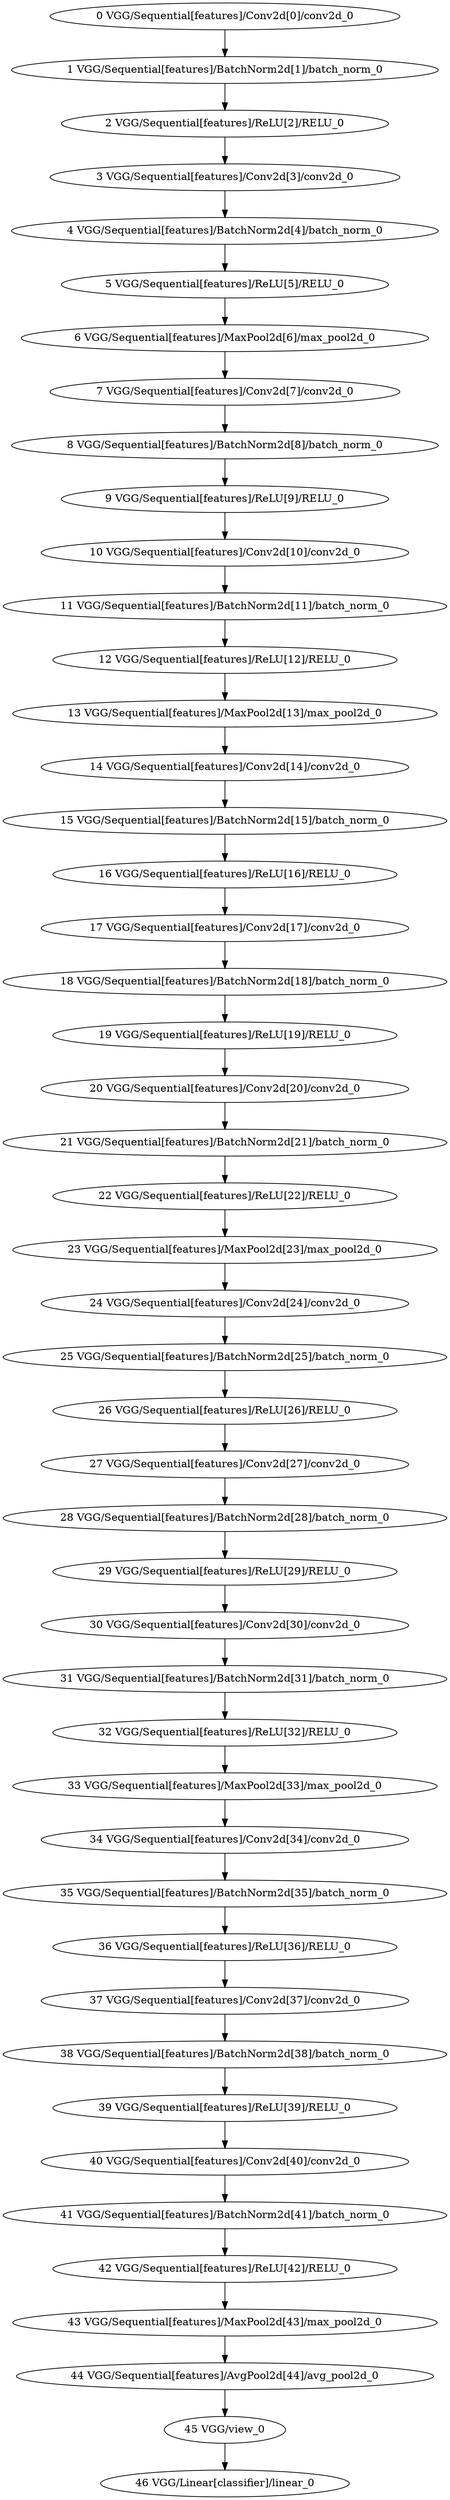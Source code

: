 strict digraph  {
"0 VGG/Sequential[features]/Conv2d[0]/conv2d_0" [id=0, type=conv2d];
"1 VGG/Sequential[features]/BatchNorm2d[1]/batch_norm_0" [id=1, type=batch_norm];
"2 VGG/Sequential[features]/ReLU[2]/RELU_0" [id=2, type=RELU];
"3 VGG/Sequential[features]/Conv2d[3]/conv2d_0" [id=3, type=conv2d];
"4 VGG/Sequential[features]/BatchNorm2d[4]/batch_norm_0" [id=4, type=batch_norm];
"5 VGG/Sequential[features]/ReLU[5]/RELU_0" [id=5, type=RELU];
"6 VGG/Sequential[features]/MaxPool2d[6]/max_pool2d_0" [id=6, type=max_pool2d];
"7 VGG/Sequential[features]/Conv2d[7]/conv2d_0" [id=7, type=conv2d];
"8 VGG/Sequential[features]/BatchNorm2d[8]/batch_norm_0" [id=8, type=batch_norm];
"9 VGG/Sequential[features]/ReLU[9]/RELU_0" [id=9, type=RELU];
"10 VGG/Sequential[features]/Conv2d[10]/conv2d_0" [id=10, type=conv2d];
"11 VGG/Sequential[features]/BatchNorm2d[11]/batch_norm_0" [id=11, type=batch_norm];
"12 VGG/Sequential[features]/ReLU[12]/RELU_0" [id=12, type=RELU];
"13 VGG/Sequential[features]/MaxPool2d[13]/max_pool2d_0" [id=13, type=max_pool2d];
"14 VGG/Sequential[features]/Conv2d[14]/conv2d_0" [id=14, type=conv2d];
"15 VGG/Sequential[features]/BatchNorm2d[15]/batch_norm_0" [id=15, type=batch_norm];
"16 VGG/Sequential[features]/ReLU[16]/RELU_0" [id=16, type=RELU];
"17 VGG/Sequential[features]/Conv2d[17]/conv2d_0" [id=17, type=conv2d];
"18 VGG/Sequential[features]/BatchNorm2d[18]/batch_norm_0" [id=18, type=batch_norm];
"19 VGG/Sequential[features]/ReLU[19]/RELU_0" [id=19, type=RELU];
"20 VGG/Sequential[features]/Conv2d[20]/conv2d_0" [id=20, type=conv2d];
"21 VGG/Sequential[features]/BatchNorm2d[21]/batch_norm_0" [id=21, type=batch_norm];
"22 VGG/Sequential[features]/ReLU[22]/RELU_0" [id=22, type=RELU];
"23 VGG/Sequential[features]/MaxPool2d[23]/max_pool2d_0" [id=23, type=max_pool2d];
"24 VGG/Sequential[features]/Conv2d[24]/conv2d_0" [id=24, type=conv2d];
"25 VGG/Sequential[features]/BatchNorm2d[25]/batch_norm_0" [id=25, type=batch_norm];
"26 VGG/Sequential[features]/ReLU[26]/RELU_0" [id=26, type=RELU];
"27 VGG/Sequential[features]/Conv2d[27]/conv2d_0" [id=27, type=conv2d];
"28 VGG/Sequential[features]/BatchNorm2d[28]/batch_norm_0" [id=28, type=batch_norm];
"29 VGG/Sequential[features]/ReLU[29]/RELU_0" [id=29, type=RELU];
"30 VGG/Sequential[features]/Conv2d[30]/conv2d_0" [id=30, type=conv2d];
"31 VGG/Sequential[features]/BatchNorm2d[31]/batch_norm_0" [id=31, type=batch_norm];
"32 VGG/Sequential[features]/ReLU[32]/RELU_0" [id=32, type=RELU];
"33 VGG/Sequential[features]/MaxPool2d[33]/max_pool2d_0" [id=33, type=max_pool2d];
"34 VGG/Sequential[features]/Conv2d[34]/conv2d_0" [id=34, type=conv2d];
"35 VGG/Sequential[features]/BatchNorm2d[35]/batch_norm_0" [id=35, type=batch_norm];
"36 VGG/Sequential[features]/ReLU[36]/RELU_0" [id=36, type=RELU];
"37 VGG/Sequential[features]/Conv2d[37]/conv2d_0" [id=37, type=conv2d];
"38 VGG/Sequential[features]/BatchNorm2d[38]/batch_norm_0" [id=38, type=batch_norm];
"39 VGG/Sequential[features]/ReLU[39]/RELU_0" [id=39, type=RELU];
"40 VGG/Sequential[features]/Conv2d[40]/conv2d_0" [id=40, type=conv2d];
"41 VGG/Sequential[features]/BatchNorm2d[41]/batch_norm_0" [id=41, type=batch_norm];
"42 VGG/Sequential[features]/ReLU[42]/RELU_0" [id=42, type=RELU];
"43 VGG/Sequential[features]/MaxPool2d[43]/max_pool2d_0" [id=43, type=max_pool2d];
"44 VGG/Sequential[features]/AvgPool2d[44]/avg_pool2d_0" [id=44, type=avg_pool2d];
"45 VGG/view_0" [id=45, type=view];
"46 VGG/Linear[classifier]/linear_0" [id=46, type=linear];
"0 VGG/Sequential[features]/Conv2d[0]/conv2d_0" -> "1 VGG/Sequential[features]/BatchNorm2d[1]/batch_norm_0";
"1 VGG/Sequential[features]/BatchNorm2d[1]/batch_norm_0" -> "2 VGG/Sequential[features]/ReLU[2]/RELU_0";
"2 VGG/Sequential[features]/ReLU[2]/RELU_0" -> "3 VGG/Sequential[features]/Conv2d[3]/conv2d_0";
"3 VGG/Sequential[features]/Conv2d[3]/conv2d_0" -> "4 VGG/Sequential[features]/BatchNorm2d[4]/batch_norm_0";
"4 VGG/Sequential[features]/BatchNorm2d[4]/batch_norm_0" -> "5 VGG/Sequential[features]/ReLU[5]/RELU_0";
"5 VGG/Sequential[features]/ReLU[5]/RELU_0" -> "6 VGG/Sequential[features]/MaxPool2d[6]/max_pool2d_0";
"6 VGG/Sequential[features]/MaxPool2d[6]/max_pool2d_0" -> "7 VGG/Sequential[features]/Conv2d[7]/conv2d_0";
"7 VGG/Sequential[features]/Conv2d[7]/conv2d_0" -> "8 VGG/Sequential[features]/BatchNorm2d[8]/batch_norm_0";
"8 VGG/Sequential[features]/BatchNorm2d[8]/batch_norm_0" -> "9 VGG/Sequential[features]/ReLU[9]/RELU_0";
"9 VGG/Sequential[features]/ReLU[9]/RELU_0" -> "10 VGG/Sequential[features]/Conv2d[10]/conv2d_0";
"10 VGG/Sequential[features]/Conv2d[10]/conv2d_0" -> "11 VGG/Sequential[features]/BatchNorm2d[11]/batch_norm_0";
"11 VGG/Sequential[features]/BatchNorm2d[11]/batch_norm_0" -> "12 VGG/Sequential[features]/ReLU[12]/RELU_0";
"12 VGG/Sequential[features]/ReLU[12]/RELU_0" -> "13 VGG/Sequential[features]/MaxPool2d[13]/max_pool2d_0";
"13 VGG/Sequential[features]/MaxPool2d[13]/max_pool2d_0" -> "14 VGG/Sequential[features]/Conv2d[14]/conv2d_0";
"14 VGG/Sequential[features]/Conv2d[14]/conv2d_0" -> "15 VGG/Sequential[features]/BatchNorm2d[15]/batch_norm_0";
"15 VGG/Sequential[features]/BatchNorm2d[15]/batch_norm_0" -> "16 VGG/Sequential[features]/ReLU[16]/RELU_0";
"16 VGG/Sequential[features]/ReLU[16]/RELU_0" -> "17 VGG/Sequential[features]/Conv2d[17]/conv2d_0";
"17 VGG/Sequential[features]/Conv2d[17]/conv2d_0" -> "18 VGG/Sequential[features]/BatchNorm2d[18]/batch_norm_0";
"18 VGG/Sequential[features]/BatchNorm2d[18]/batch_norm_0" -> "19 VGG/Sequential[features]/ReLU[19]/RELU_0";
"19 VGG/Sequential[features]/ReLU[19]/RELU_0" -> "20 VGG/Sequential[features]/Conv2d[20]/conv2d_0";
"20 VGG/Sequential[features]/Conv2d[20]/conv2d_0" -> "21 VGG/Sequential[features]/BatchNorm2d[21]/batch_norm_0";
"21 VGG/Sequential[features]/BatchNorm2d[21]/batch_norm_0" -> "22 VGG/Sequential[features]/ReLU[22]/RELU_0";
"22 VGG/Sequential[features]/ReLU[22]/RELU_0" -> "23 VGG/Sequential[features]/MaxPool2d[23]/max_pool2d_0";
"23 VGG/Sequential[features]/MaxPool2d[23]/max_pool2d_0" -> "24 VGG/Sequential[features]/Conv2d[24]/conv2d_0";
"24 VGG/Sequential[features]/Conv2d[24]/conv2d_0" -> "25 VGG/Sequential[features]/BatchNorm2d[25]/batch_norm_0";
"25 VGG/Sequential[features]/BatchNorm2d[25]/batch_norm_0" -> "26 VGG/Sequential[features]/ReLU[26]/RELU_0";
"26 VGG/Sequential[features]/ReLU[26]/RELU_0" -> "27 VGG/Sequential[features]/Conv2d[27]/conv2d_0";
"27 VGG/Sequential[features]/Conv2d[27]/conv2d_0" -> "28 VGG/Sequential[features]/BatchNorm2d[28]/batch_norm_0";
"28 VGG/Sequential[features]/BatchNorm2d[28]/batch_norm_0" -> "29 VGG/Sequential[features]/ReLU[29]/RELU_0";
"29 VGG/Sequential[features]/ReLU[29]/RELU_0" -> "30 VGG/Sequential[features]/Conv2d[30]/conv2d_0";
"30 VGG/Sequential[features]/Conv2d[30]/conv2d_0" -> "31 VGG/Sequential[features]/BatchNorm2d[31]/batch_norm_0";
"31 VGG/Sequential[features]/BatchNorm2d[31]/batch_norm_0" -> "32 VGG/Sequential[features]/ReLU[32]/RELU_0";
"32 VGG/Sequential[features]/ReLU[32]/RELU_0" -> "33 VGG/Sequential[features]/MaxPool2d[33]/max_pool2d_0";
"33 VGG/Sequential[features]/MaxPool2d[33]/max_pool2d_0" -> "34 VGG/Sequential[features]/Conv2d[34]/conv2d_0";
"34 VGG/Sequential[features]/Conv2d[34]/conv2d_0" -> "35 VGG/Sequential[features]/BatchNorm2d[35]/batch_norm_0";
"35 VGG/Sequential[features]/BatchNorm2d[35]/batch_norm_0" -> "36 VGG/Sequential[features]/ReLU[36]/RELU_0";
"36 VGG/Sequential[features]/ReLU[36]/RELU_0" -> "37 VGG/Sequential[features]/Conv2d[37]/conv2d_0";
"37 VGG/Sequential[features]/Conv2d[37]/conv2d_0" -> "38 VGG/Sequential[features]/BatchNorm2d[38]/batch_norm_0";
"38 VGG/Sequential[features]/BatchNorm2d[38]/batch_norm_0" -> "39 VGG/Sequential[features]/ReLU[39]/RELU_0";
"39 VGG/Sequential[features]/ReLU[39]/RELU_0" -> "40 VGG/Sequential[features]/Conv2d[40]/conv2d_0";
"40 VGG/Sequential[features]/Conv2d[40]/conv2d_0" -> "41 VGG/Sequential[features]/BatchNorm2d[41]/batch_norm_0";
"41 VGG/Sequential[features]/BatchNorm2d[41]/batch_norm_0" -> "42 VGG/Sequential[features]/ReLU[42]/RELU_0";
"42 VGG/Sequential[features]/ReLU[42]/RELU_0" -> "43 VGG/Sequential[features]/MaxPool2d[43]/max_pool2d_0";
"43 VGG/Sequential[features]/MaxPool2d[43]/max_pool2d_0" -> "44 VGG/Sequential[features]/AvgPool2d[44]/avg_pool2d_0";
"44 VGG/Sequential[features]/AvgPool2d[44]/avg_pool2d_0" -> "45 VGG/view_0";
"45 VGG/view_0" -> "46 VGG/Linear[classifier]/linear_0";
}
